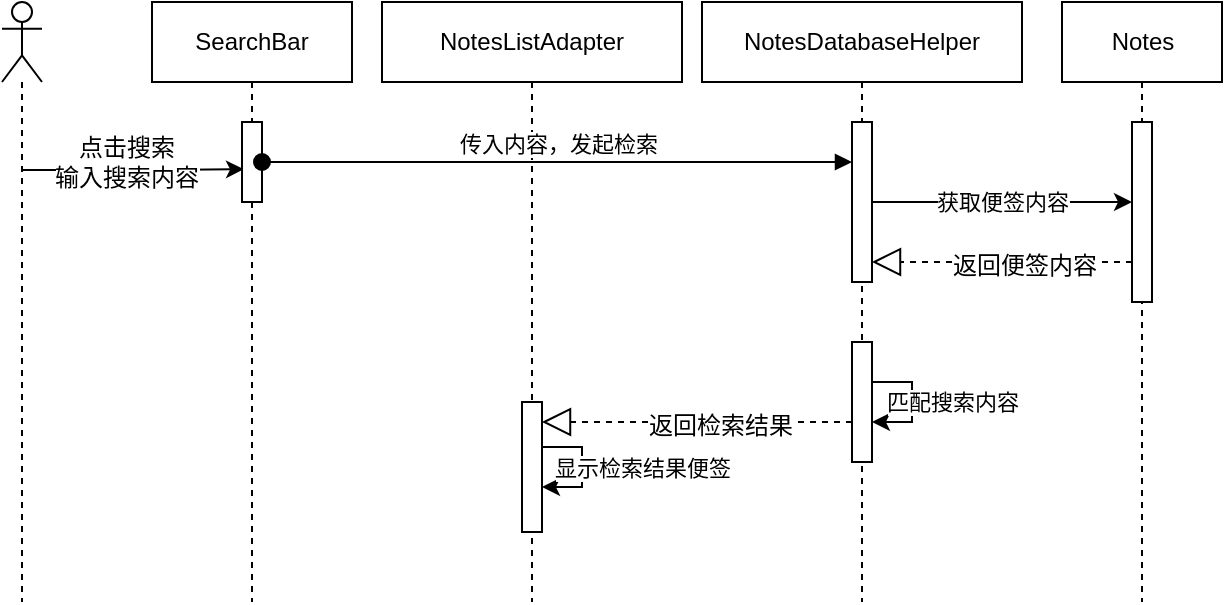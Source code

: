 <mxfile version="12.2.4" pages="1"><diagram id="Df8ziWWdS9z4CC74E0bt" name="第 1 页"><mxGraphModel dx="805" dy="560" grid="1" gridSize="10" guides="1" tooltips="1" connect="1" arrows="1" fold="1" page="1" pageScale="1" pageWidth="827" pageHeight="1169" math="0" shadow="0"><root><mxCell id="0"/><mxCell id="1" parent="0"/><mxCell id="3" value="" style="edgeStyle=orthogonalEdgeStyle;rounded=0;orthogonalLoop=1;jettySize=auto;html=1;entryX=0.1;entryY=0.59;entryDx=0;entryDy=0;entryPerimeter=0;" parent="1" source="6" target="8" edge="1"><mxGeometry relative="1" as="geometry"><Array as="points"><mxPoint x="130" y="144"/><mxPoint x="130" y="144"/></Array></mxGeometry></mxCell><mxCell id="4" value="点击搜索&lt;br&gt;输入搜索内容" style="text;html=1;resizable=0;points=[];align=center;verticalAlign=middle;labelBackgroundColor=#ffffff;" parent="3" vertex="1" connectable="0"><mxGeometry x="-0.239" y="1" relative="1" as="geometry"><mxPoint x="9.5" y="-3" as="offset"/></mxGeometry></mxCell><mxCell id="6" value="" style="shape=umlLifeline;participant=umlActor;perimeter=lifelinePerimeter;whiteSpace=wrap;html=1;container=1;collapsible=0;recursiveResize=0;verticalAlign=top;spacingTop=36;labelBackgroundColor=#ffffff;outlineConnect=0;" parent="1" vertex="1"><mxGeometry x="50" y="60" width="20" height="300" as="geometry"/></mxCell><mxCell id="7" value="SearchBar" style="shape=umlLifeline;perimeter=lifelinePerimeter;whiteSpace=wrap;html=1;container=1;collapsible=0;recursiveResize=0;outlineConnect=0;" parent="1" vertex="1"><mxGeometry x="125" y="60" width="100" height="300" as="geometry"/></mxCell><mxCell id="8" value="" style="html=1;points=[];perimeter=orthogonalPerimeter;" parent="7" vertex="1"><mxGeometry x="45" y="60" width="10" height="40" as="geometry"/></mxCell><mxCell id="9" value="NotesListAdapter" style="shape=umlLifeline;perimeter=lifelinePerimeter;whiteSpace=wrap;html=1;container=1;collapsible=0;recursiveResize=0;outlineConnect=0;" parent="1" vertex="1"><mxGeometry x="240" y="60" width="150" height="300" as="geometry"/></mxCell><mxCell id="28" value="" style="html=1;points=[];perimeter=orthogonalPerimeter;" parent="9" vertex="1"><mxGeometry x="70" y="200" width="10" height="65" as="geometry"/></mxCell><mxCell id="29" value="显示检索结果便签" style="edgeStyle=orthogonalEdgeStyle;rounded=0;orthogonalLoop=1;jettySize=auto;html=1;" parent="9" source="28" target="28" edge="1"><mxGeometry x="0.333" y="-32" relative="1" as="geometry"><mxPoint x="100" y="180" as="targetPoint"/><mxPoint x="30" y="22" as="offset"/></mxGeometry></mxCell><mxCell id="11" value="NotesDatabaseHelper" style="shape=umlLifeline;perimeter=lifelinePerimeter;whiteSpace=wrap;html=1;container=1;collapsible=0;recursiveResize=0;outlineConnect=0;" parent="1" vertex="1"><mxGeometry x="400" y="60" width="160" height="300" as="geometry"/></mxCell><mxCell id="12" value="" style="html=1;points=[];perimeter=orthogonalPerimeter;" parent="11" vertex="1"><mxGeometry x="75" y="60" width="10" height="80" as="geometry"/></mxCell><mxCell id="21" value="" style="html=1;points=[];perimeter=orthogonalPerimeter;" parent="11" vertex="1"><mxGeometry x="75" y="170" width="10" height="60" as="geometry"/></mxCell><mxCell id="20" value="匹配搜索内容" style="edgeStyle=orthogonalEdgeStyle;rounded=0;orthogonalLoop=1;jettySize=auto;html=1;" parent="11" source="21" target="21" edge="1"><mxGeometry x="0.333" y="-22" relative="1" as="geometry"><mxPoint x="330" y="230" as="targetPoint"/><mxPoint x="20" y="12" as="offset"/></mxGeometry></mxCell><mxCell id="15" value="传入内容，发起检索" style="html=1;verticalAlign=bottom;startArrow=oval;endArrow=block;startSize=8;" parent="1" source="8" target="12" edge="1"><mxGeometry relative="1" as="geometry"><mxPoint x="220" y="140" as="sourcePoint"/><mxPoint x="310" y="140" as="targetPoint"/></mxGeometry></mxCell><mxCell id="19" value="Notes" style="html=1;points=[];perimeter=orthogonalPerimeter;shape=umlLifeline;participant=label;fontFamily=Helvetica;fontSize=12;fontColor=#000000;align=center;strokeColor=#000000;fillColor=#ffffff;recursiveResize=0;container=1;collapsible=0;" parent="1" vertex="1"><mxGeometry x="580" y="60" width="80" height="300" as="geometry"/></mxCell><mxCell id="22" value="" style="html=1;points=[];perimeter=orthogonalPerimeter;" parent="19" vertex="1"><mxGeometry x="35" y="60" width="10" height="90" as="geometry"/></mxCell><mxCell id="23" value="获取便签内容" style="edgeStyle=orthogonalEdgeStyle;rounded=0;orthogonalLoop=1;jettySize=auto;html=1;" parent="1" source="12" target="22" edge="1"><mxGeometry relative="1" as="geometry"><mxPoint x="408" y="190" as="targetPoint"/><Array as="points"><mxPoint x="480" y="140"/></Array><mxPoint x="320" y="140" as="sourcePoint"/></mxGeometry></mxCell><mxCell id="30" value="" style="endArrow=block;dashed=1;endFill=0;endSize=12;html=1;" parent="1" source="22" target="12" edge="1"><mxGeometry width="160" relative="1" as="geometry"><mxPoint x="520" y="220" as="sourcePoint"/><mxPoint x="680" y="220" as="targetPoint"/><Array as="points"><mxPoint x="550" y="190"/></Array></mxGeometry></mxCell><mxCell id="31" value="返回便签内容" style="text;html=1;resizable=0;points=[];align=center;verticalAlign=middle;labelBackgroundColor=#ffffff;" parent="30" vertex="1" connectable="0"><mxGeometry y="12" relative="1" as="geometry"><mxPoint x="11" y="-10" as="offset"/></mxGeometry></mxCell><mxCell id="32" value="" style="endArrow=block;dashed=1;endFill=0;endSize=12;html=1;" parent="1" source="21" target="28" edge="1"><mxGeometry width="160" relative="1" as="geometry"><mxPoint x="455" y="270" as="sourcePoint"/><mxPoint x="325" y="270" as="targetPoint"/><Array as="points"><mxPoint x="390" y="270"/></Array></mxGeometry></mxCell><mxCell id="33" value="返回检索结果" style="text;html=1;resizable=0;points=[];align=center;verticalAlign=middle;labelBackgroundColor=#ffffff;" parent="32" vertex="1" connectable="0"><mxGeometry y="12" relative="1" as="geometry"><mxPoint x="11" y="-10" as="offset"/></mxGeometry></mxCell></root></mxGraphModel></diagram></mxfile>